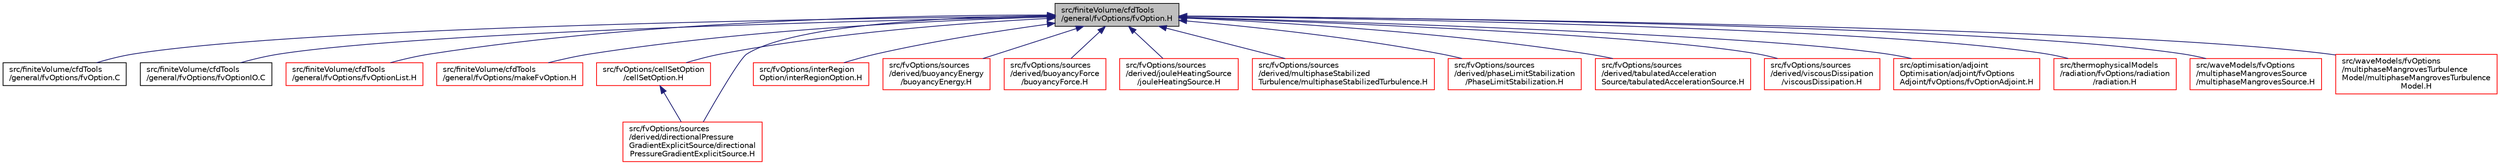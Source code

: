 digraph "src/finiteVolume/cfdTools/general/fvOptions/fvOption.H"
{
  bgcolor="transparent";
  edge [fontname="Helvetica",fontsize="10",labelfontname="Helvetica",labelfontsize="10"];
  node [fontname="Helvetica",fontsize="10",shape=record];
  Node1 [label="src/finiteVolume/cfdTools\l/general/fvOptions/fvOption.H",height=0.2,width=0.4,color="black", fillcolor="grey75", style="filled" fontcolor="black"];
  Node1 -> Node2 [dir="back",color="midnightblue",fontsize="10",style="solid",fontname="Helvetica"];
  Node2 [label="src/finiteVolume/cfdTools\l/general/fvOptions/fvOption.C",height=0.2,width=0.4,color="black",URL="$fvOption_8C.html"];
  Node1 -> Node3 [dir="back",color="midnightblue",fontsize="10",style="solid",fontname="Helvetica"];
  Node3 [label="src/finiteVolume/cfdTools\l/general/fvOptions/fvOptionIO.C",height=0.2,width=0.4,color="black",URL="$fvOptionIO_8C.html"];
  Node1 -> Node4 [dir="back",color="midnightblue",fontsize="10",style="solid",fontname="Helvetica"];
  Node4 [label="src/finiteVolume/cfdTools\l/general/fvOptions/fvOptionList.H",height=0.2,width=0.4,color="red",URL="$fvOptionList_8H.html"];
  Node1 -> Node5 [dir="back",color="midnightblue",fontsize="10",style="solid",fontname="Helvetica"];
  Node5 [label="src/finiteVolume/cfdTools\l/general/fvOptions/makeFvOption.H",height=0.2,width=0.4,color="red",URL="$makeFvOption_8H.html"];
  Node1 -> Node6 [dir="back",color="midnightblue",fontsize="10",style="solid",fontname="Helvetica"];
  Node6 [label="src/fvOptions/cellSetOption\l/cellSetOption.H",height=0.2,width=0.4,color="red",URL="$cellSetOption_8H.html"];
  Node6 -> Node7 [dir="back",color="midnightblue",fontsize="10",style="solid",fontname="Helvetica"];
  Node7 [label="src/fvOptions/sources\l/derived/directionalPressure\lGradientExplicitSource/directional\lPressureGradientExplicitSource.H",height=0.2,width=0.4,color="red",URL="$directionalPressureGradientExplicitSource_8H.html"];
  Node1 -> Node8 [dir="back",color="midnightblue",fontsize="10",style="solid",fontname="Helvetica"];
  Node8 [label="src/fvOptions/interRegion\lOption/interRegionOption.H",height=0.2,width=0.4,color="red",URL="$interRegionOption_8H.html"];
  Node1 -> Node9 [dir="back",color="midnightblue",fontsize="10",style="solid",fontname="Helvetica"];
  Node9 [label="src/fvOptions/sources\l/derived/buoyancyEnergy\l/buoyancyEnergy.H",height=0.2,width=0.4,color="red",URL="$buoyancyEnergy_8H.html"];
  Node1 -> Node10 [dir="back",color="midnightblue",fontsize="10",style="solid",fontname="Helvetica"];
  Node10 [label="src/fvOptions/sources\l/derived/buoyancyForce\l/buoyancyForce.H",height=0.2,width=0.4,color="red",URL="$buoyancyForce_8H.html"];
  Node1 -> Node7 [dir="back",color="midnightblue",fontsize="10",style="solid",fontname="Helvetica"];
  Node1 -> Node11 [dir="back",color="midnightblue",fontsize="10",style="solid",fontname="Helvetica"];
  Node11 [label="src/fvOptions/sources\l/derived/jouleHeatingSource\l/jouleHeatingSource.H",height=0.2,width=0.4,color="red",URL="$jouleHeatingSource_8H.html"];
  Node1 -> Node12 [dir="back",color="midnightblue",fontsize="10",style="solid",fontname="Helvetica"];
  Node12 [label="src/fvOptions/sources\l/derived/multiphaseStabilized\lTurbulence/multiphaseStabilizedTurbulence.H",height=0.2,width=0.4,color="red",URL="$multiphaseStabilizedTurbulence_8H.html"];
  Node1 -> Node13 [dir="back",color="midnightblue",fontsize="10",style="solid",fontname="Helvetica"];
  Node13 [label="src/fvOptions/sources\l/derived/phaseLimitStabilization\l/PhaseLimitStabilization.H",height=0.2,width=0.4,color="red",URL="$PhaseLimitStabilization_8H.html"];
  Node1 -> Node14 [dir="back",color="midnightblue",fontsize="10",style="solid",fontname="Helvetica"];
  Node14 [label="src/fvOptions/sources\l/derived/tabulatedAcceleration\lSource/tabulatedAccelerationSource.H",height=0.2,width=0.4,color="red",URL="$tabulatedAccelerationSource_8H.html"];
  Node1 -> Node15 [dir="back",color="midnightblue",fontsize="10",style="solid",fontname="Helvetica"];
  Node15 [label="src/fvOptions/sources\l/derived/viscousDissipation\l/viscousDissipation.H",height=0.2,width=0.4,color="red",URL="$viscousDissipation_8H.html"];
  Node1 -> Node16 [dir="back",color="midnightblue",fontsize="10",style="solid",fontname="Helvetica"];
  Node16 [label="src/optimisation/adjoint\lOptimisation/adjoint/fvOptions\lAdjoint/fvOptions/fvOptionAdjoint.H",height=0.2,width=0.4,color="red",URL="$fvOptionAdjoint_8H.html"];
  Node1 -> Node17 [dir="back",color="midnightblue",fontsize="10",style="solid",fontname="Helvetica"];
  Node17 [label="src/thermophysicalModels\l/radiation/fvOptions/radiation\l/radiation.H",height=0.2,width=0.4,color="red",URL="$radiation_8H.html"];
  Node1 -> Node18 [dir="back",color="midnightblue",fontsize="10",style="solid",fontname="Helvetica"];
  Node18 [label="src/waveModels/fvOptions\l/multiphaseMangrovesSource\l/multiphaseMangrovesSource.H",height=0.2,width=0.4,color="red",URL="$multiphaseMangrovesSource_8H.html"];
  Node1 -> Node19 [dir="back",color="midnightblue",fontsize="10",style="solid",fontname="Helvetica"];
  Node19 [label="src/waveModels/fvOptions\l/multiphaseMangrovesTurbulence\lModel/multiphaseMangrovesTurbulence\lModel.H",height=0.2,width=0.4,color="red",URL="$multiphaseMangrovesTurbulenceModel_8H.html"];
}
